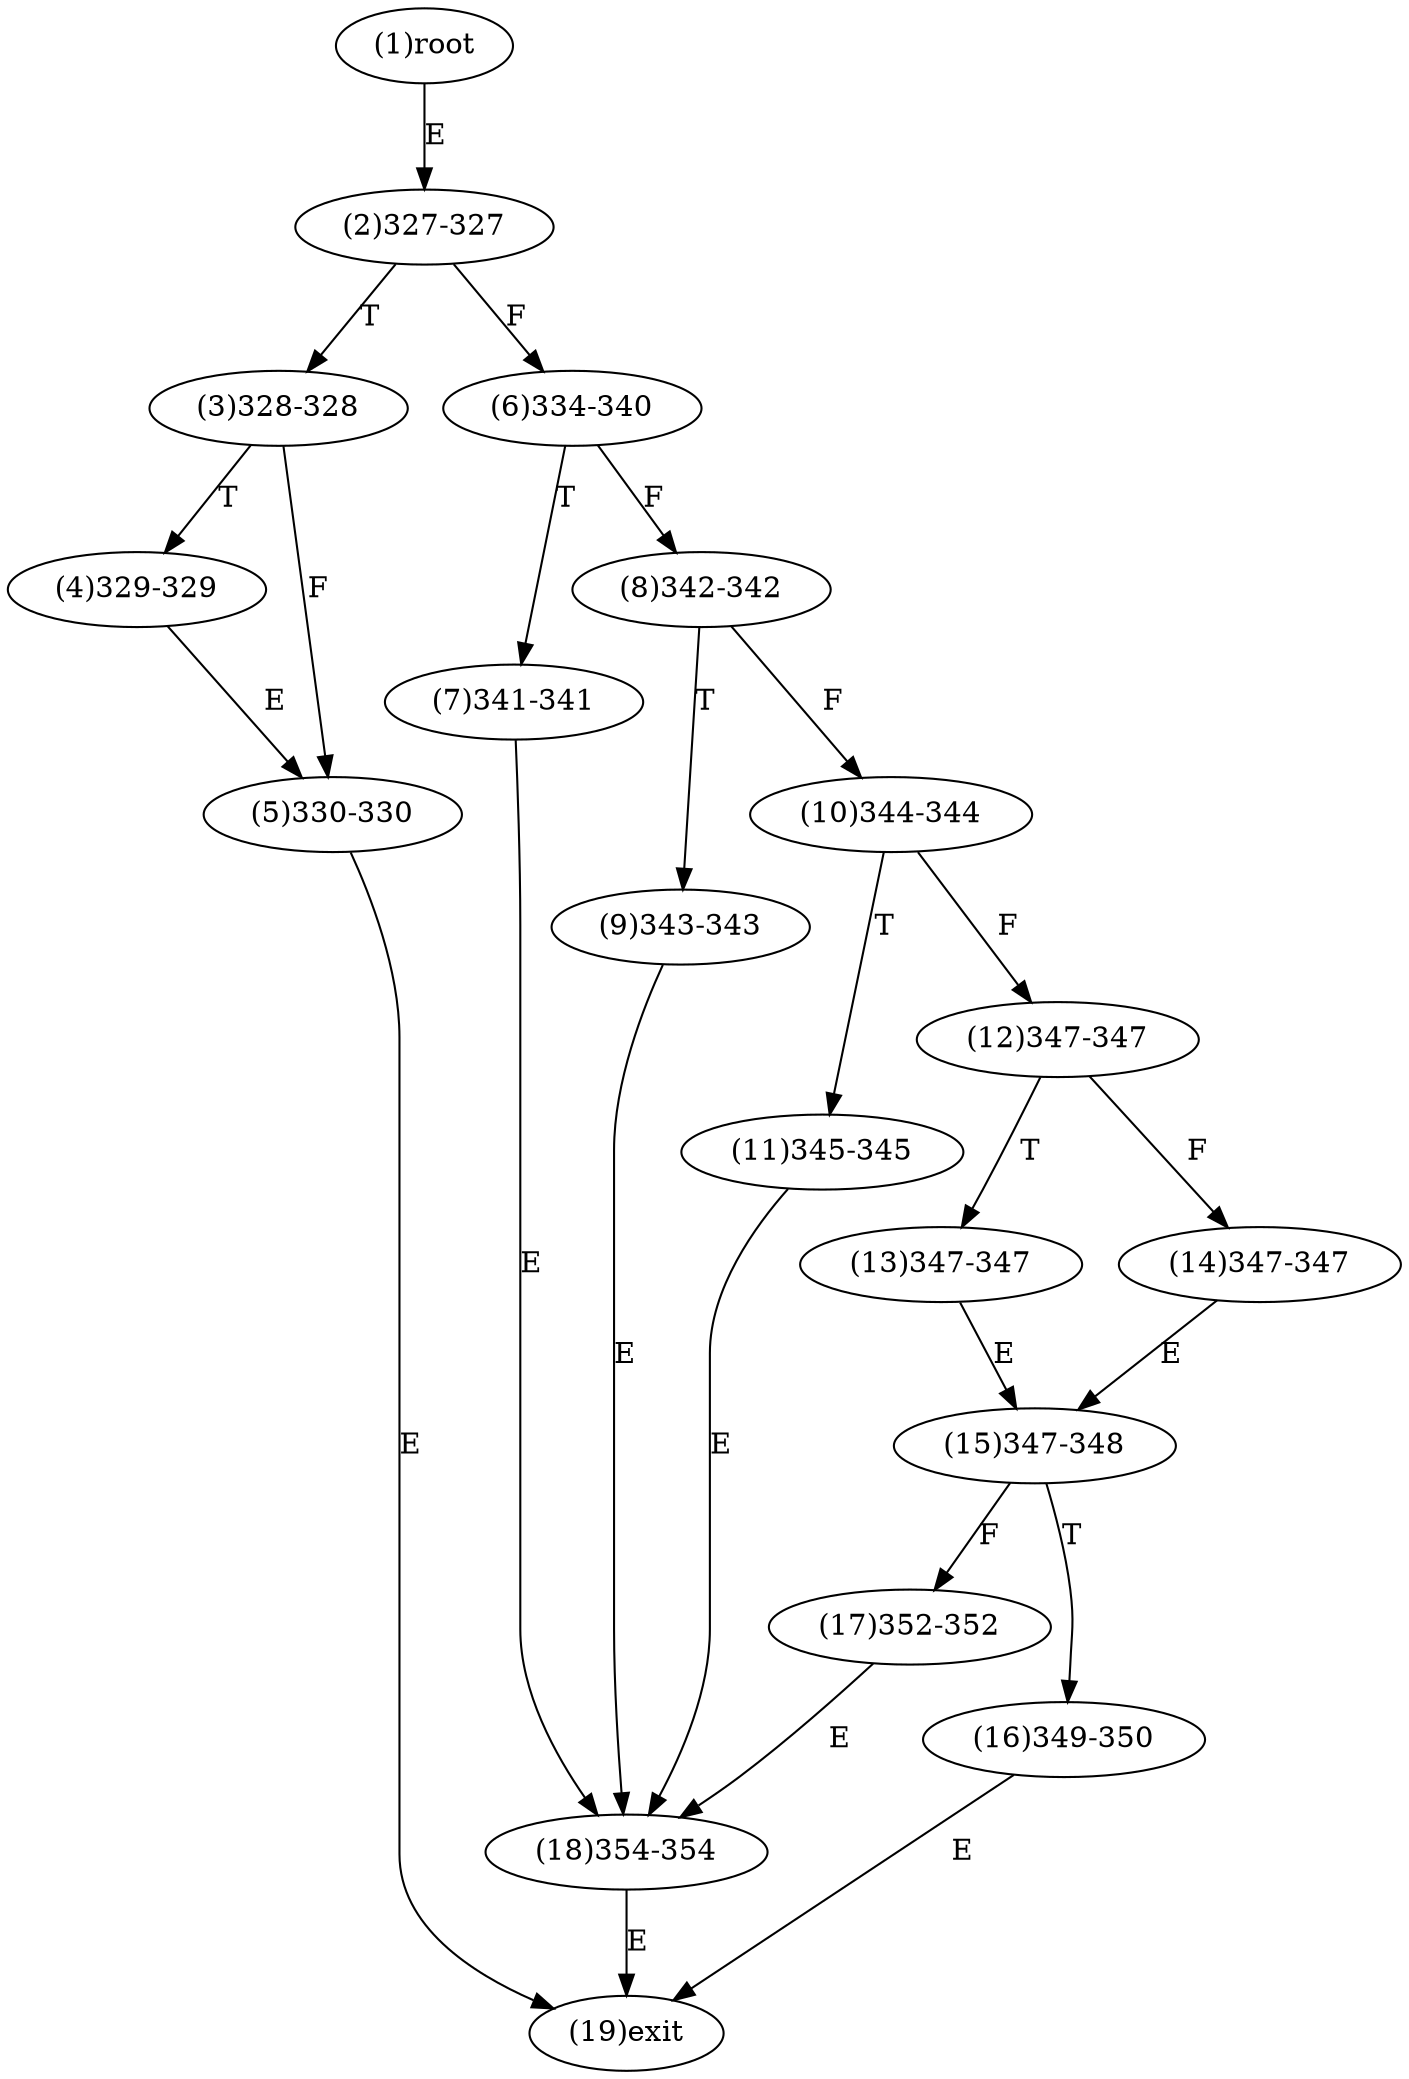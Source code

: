 digraph "" { 
1[ label="(1)root"];
2[ label="(2)327-327"];
3[ label="(3)328-328"];
4[ label="(4)329-329"];
5[ label="(5)330-330"];
6[ label="(6)334-340"];
7[ label="(7)341-341"];
8[ label="(8)342-342"];
9[ label="(9)343-343"];
10[ label="(10)344-344"];
11[ label="(11)345-345"];
12[ label="(12)347-347"];
13[ label="(13)347-347"];
14[ label="(14)347-347"];
15[ label="(15)347-348"];
17[ label="(17)352-352"];
16[ label="(16)349-350"];
19[ label="(19)exit"];
18[ label="(18)354-354"];
1->2[ label="E"];
2->6[ label="F"];
2->3[ label="T"];
3->5[ label="F"];
3->4[ label="T"];
4->5[ label="E"];
5->19[ label="E"];
6->8[ label="F"];
6->7[ label="T"];
7->18[ label="E"];
8->10[ label="F"];
8->9[ label="T"];
9->18[ label="E"];
10->12[ label="F"];
10->11[ label="T"];
11->18[ label="E"];
12->14[ label="F"];
12->13[ label="T"];
13->15[ label="E"];
14->15[ label="E"];
15->17[ label="F"];
15->16[ label="T"];
16->19[ label="E"];
17->18[ label="E"];
18->19[ label="E"];
}